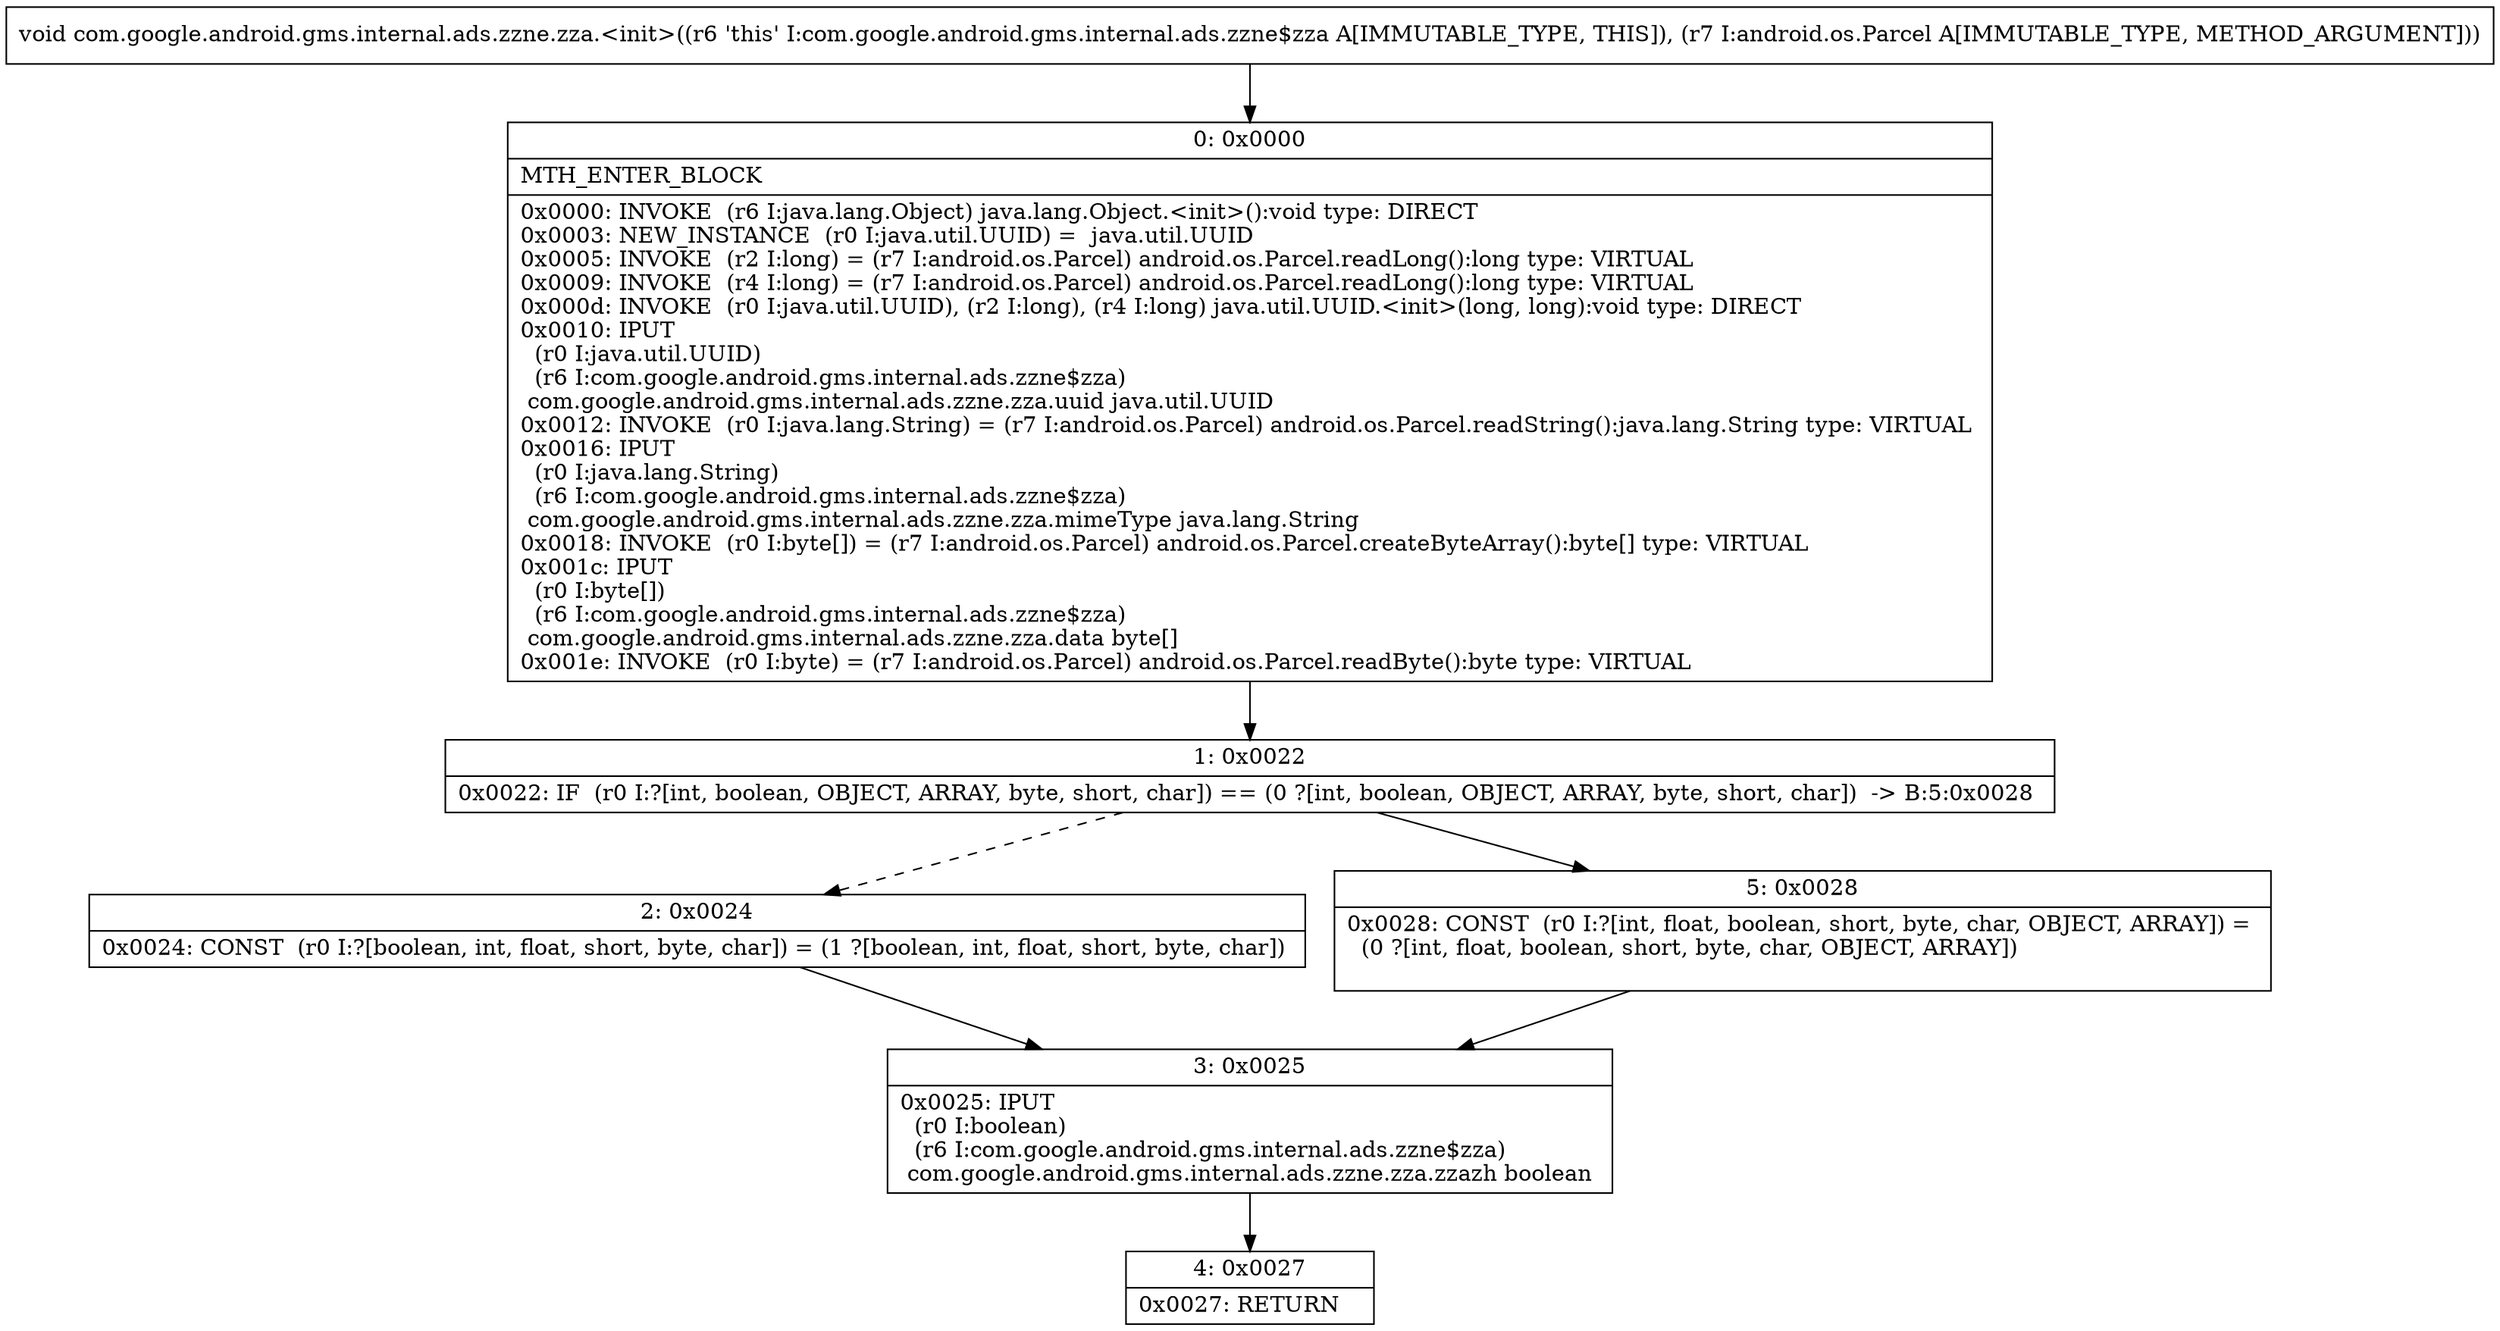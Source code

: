 digraph "CFG forcom.google.android.gms.internal.ads.zzne.zza.\<init\>(Landroid\/os\/Parcel;)V" {
Node_0 [shape=record,label="{0\:\ 0x0000|MTH_ENTER_BLOCK\l|0x0000: INVOKE  (r6 I:java.lang.Object) java.lang.Object.\<init\>():void type: DIRECT \l0x0003: NEW_INSTANCE  (r0 I:java.util.UUID) =  java.util.UUID \l0x0005: INVOKE  (r2 I:long) = (r7 I:android.os.Parcel) android.os.Parcel.readLong():long type: VIRTUAL \l0x0009: INVOKE  (r4 I:long) = (r7 I:android.os.Parcel) android.os.Parcel.readLong():long type: VIRTUAL \l0x000d: INVOKE  (r0 I:java.util.UUID), (r2 I:long), (r4 I:long) java.util.UUID.\<init\>(long, long):void type: DIRECT \l0x0010: IPUT  \l  (r0 I:java.util.UUID)\l  (r6 I:com.google.android.gms.internal.ads.zzne$zza)\l com.google.android.gms.internal.ads.zzne.zza.uuid java.util.UUID \l0x0012: INVOKE  (r0 I:java.lang.String) = (r7 I:android.os.Parcel) android.os.Parcel.readString():java.lang.String type: VIRTUAL \l0x0016: IPUT  \l  (r0 I:java.lang.String)\l  (r6 I:com.google.android.gms.internal.ads.zzne$zza)\l com.google.android.gms.internal.ads.zzne.zza.mimeType java.lang.String \l0x0018: INVOKE  (r0 I:byte[]) = (r7 I:android.os.Parcel) android.os.Parcel.createByteArray():byte[] type: VIRTUAL \l0x001c: IPUT  \l  (r0 I:byte[])\l  (r6 I:com.google.android.gms.internal.ads.zzne$zza)\l com.google.android.gms.internal.ads.zzne.zza.data byte[] \l0x001e: INVOKE  (r0 I:byte) = (r7 I:android.os.Parcel) android.os.Parcel.readByte():byte type: VIRTUAL \l}"];
Node_1 [shape=record,label="{1\:\ 0x0022|0x0022: IF  (r0 I:?[int, boolean, OBJECT, ARRAY, byte, short, char]) == (0 ?[int, boolean, OBJECT, ARRAY, byte, short, char])  \-\> B:5:0x0028 \l}"];
Node_2 [shape=record,label="{2\:\ 0x0024|0x0024: CONST  (r0 I:?[boolean, int, float, short, byte, char]) = (1 ?[boolean, int, float, short, byte, char]) \l}"];
Node_3 [shape=record,label="{3\:\ 0x0025|0x0025: IPUT  \l  (r0 I:boolean)\l  (r6 I:com.google.android.gms.internal.ads.zzne$zza)\l com.google.android.gms.internal.ads.zzne.zza.zzazh boolean \l}"];
Node_4 [shape=record,label="{4\:\ 0x0027|0x0027: RETURN   \l}"];
Node_5 [shape=record,label="{5\:\ 0x0028|0x0028: CONST  (r0 I:?[int, float, boolean, short, byte, char, OBJECT, ARRAY]) = \l  (0 ?[int, float, boolean, short, byte, char, OBJECT, ARRAY])\l \l}"];
MethodNode[shape=record,label="{void com.google.android.gms.internal.ads.zzne.zza.\<init\>((r6 'this' I:com.google.android.gms.internal.ads.zzne$zza A[IMMUTABLE_TYPE, THIS]), (r7 I:android.os.Parcel A[IMMUTABLE_TYPE, METHOD_ARGUMENT])) }"];
MethodNode -> Node_0;
Node_0 -> Node_1;
Node_1 -> Node_2[style=dashed];
Node_1 -> Node_5;
Node_2 -> Node_3;
Node_3 -> Node_4;
Node_5 -> Node_3;
}

